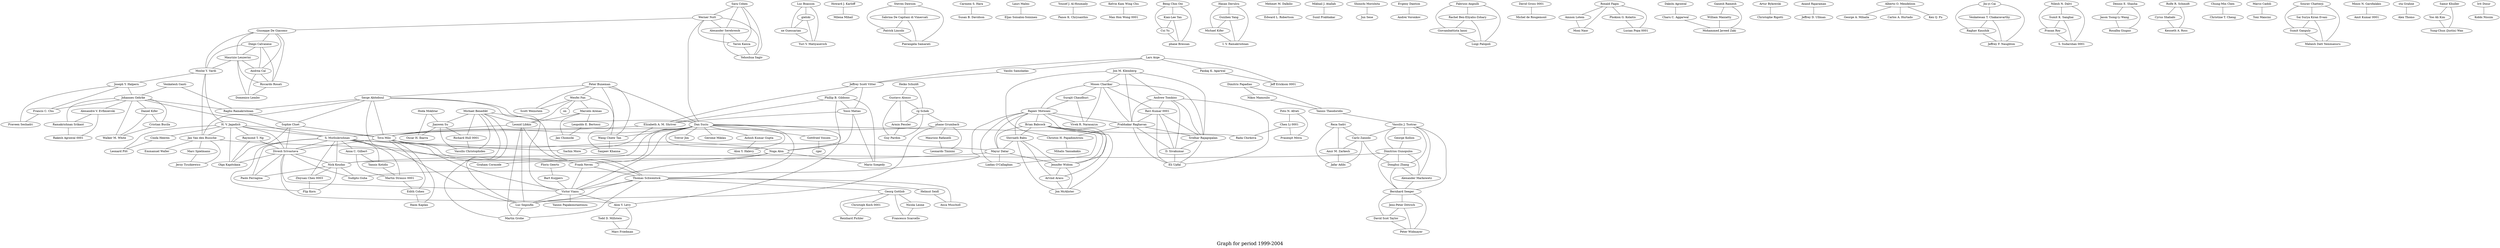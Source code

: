 /*****
Graph for period 1999-2004
*****/

graph G {
  graph [splines=true overlap=false]
  node  [shape=ellipse, width=0.3, height=0.3]
  0 [label="Sara Cohen"];
  1 [label="Werner Nutt"];
  2 [label="Alexander Serebrenik"];
  3 [label="Yaron Kanza"];
  4 [label="Yehoshua Sagiv"];
  5 [label="Giuseppe De Giacomo"];
  6 [label="Luc Boasson"];
  7 [label="gielski"];
  8 [label="ne Guessarian"];
  9 [label="Yuri V. Matiyasevich"];
  10 [label="Peter Buneman"];
  11 [label="Wenfei Fan"];
  12 [label="Scott Weinstein"];
  13 [label="Serge Abiteboul"];
  14 [label="Dan Suciu"];
  15 [label="Lars Arge"];
  16 [label="Vasilis Samoladas"];
  17 [label="Jeffrey Scott Vitter"];
  18 [label="Phillip B. Gibbons"];
  19 [label="Yossi Matias"];
  20 [label="Elizabeth A. M. Shriver"];
  21 [label="Diego Calvanese"];
  22 [label="Maurizio Lenzerini"];
  23 [label="Moshe Y. Vardi"];
  24 [label="H. V. Jagadish"];
  25 [label="Joseph Y. Halpern"];
  26 [label="Jan Van den Bussche"];
  27 [label="Jon M. Kleinberg"];
  28 [label="Andrew Tomkins"];
  29 [label="Marcelo Arenas"];
  30 [label="Leopoldo E. Bertossi"];
  31 [label="Jan Chomicki"];
  32 [label="Howard J. Karloff"];
  33 [label="Milena Mihail"];
  34 [label="Steven Dawson"];
  35 [label="Sabrina De Capitani di Vimercati"];
  36 [label="Patrick Lincoln"];
  37 [label="Pierangela Samarati"];
  38 [label="Heiko Schuldt"];
  39 [label="Gustavo Alonso"];
  40 [label="rg Schek"];
  41 [label="Armin Fessler"];
  42 [label="Guy Pardon"];
  43 [label="phane Grumbach"];
  44 [label="Carmem S. Hara"];
  45 [label="Susan B. Davidson"];
  46 [label="Lauri Malmi"];
  47 [label="Eljas Soisalon-Soininen"];
  48 [label="Michael Benedikt"];
  49 [label="Leonid Libkin"];
  50 [label="Venkatesh Ganti"];
  51 [label="Johannes Gehrke"];
  52 [label="Raghu Ramakrishnan"];
  53 [label="S. Muthukrishnan"];
  54 [label="Sophie Cluet"];
  55 [label="Dimitris Papadias"];
  56 [label="Nikos Mamoulis"];
  57 [label="Yannis Theodoridis"];
  58 [label="Vassilis J. Tsotras"];
  59 [label="Tova Milo"];
  60 [label="Yousef J. Al-Houmaily"];
  61 [label="Panos K. Chrysanthis"];
  62 [label="Noga Alon"];
  63 [label="Mario Szegedy"];
  64 [label="Frank Neven"];
  65 [label="Thomas Schwentick"];
  66 [label="Raymond T. Ng"];
  67 [label="Divesh Srivastava"];
  68 [label="Olga Kapitskaia"];
  69 [label="Kelvin Kam Wing Chu"];
  70 [label="Man Hon Wong 0001"];
  71 [label="Francis C. Chu"];
  72 [label="Praveen Seshadri"];
  73 [label="Sachin More"];
  74 [label="George Kollios"];
  75 [label="Dimitrios Gunopulos"];
  76 [label="Emmanuel Waller"];
  77 [label="Georg Gottlob"];
  78 [label="Nicola Leone"];
  79 [label="Francesco Scarcello"];
  80 [label="Maurizio Rafanelli"];
  81 [label="Leonardo Tininini"];
  82 [label="Beng Chin Ooi"];
  83 [label="Kian-Lee Tan"];
  84 [label="Cui Yu"];
  85 [label="phane Bressan"];
  86 [label="Floris Geerts"];
  87 [label="Bart Kuijpers"];
  88 [label="Victor Vianu"];
  89 [label="Gottfried Vossen"];
  90 [label="Alon Y. Levy"];
  91 [label="Luc Segoufin"];
  92 [label="Yannis Papakonstantinou"];
  93 [label="rger"];
  94 [label="Martin Grohe"];
  95 [label="Hasan Davulcu"];
  96 [label="Guizhen Yang"];
  97 [label="Michael Kifer"];
  98 [label="I. V. Ramakrishnan"];
  99 [label="Nick Koudas"];
  100 [label="Zhiyuan Chen 0003"];
  101 [label="Flip Korn"];
  102 [label="Mehmet M. Dalkilic"];
  103 [label="Edward L. Robertson"];
  104 [label="Mikhail J. Atallah"];
  105 [label="Sunil Prabhakar"];
  106 [label="Moses Charikar"];
  107 [label="Surajit Chaudhuri"];
  108 [label="Rajeev Motwani"];
  109 [label="Vivek R. Narasayya"];
  110 [label="Ravi Kumar 0001"];
  111 [label="Prabhakar Raghavan"];
  112 [label="Sridhar Rajagopalan"];
  113 [label="on"];
  114 [label="Shinichi Morishita"];
  115 [label="Jun Sese"];
  116 [label="Evgeny Dantsin"];
  117 [label="Andrei Voronkov"];
  118 [label="Fabrizio Angiulli"];
  119 [label="Rachel Ben-Eliyahu-Zohary"];
  120 [label="Giovambattista Ianni"];
  121 [label="Luigi Palopoli"];
  122 [label="David Gross 0001"];
  123 [label="Michel de Rougemont"];
  124 [label="D. Sivakumar"];
  125 [label="Eli Upfal"];
  126 [label="Christos H. Papadimitriou"];
  127 [label="Pankaj K. Agarwal"];
  128 [label="Jeff Erickson 0001"];
  129 [label="Todd D. Millstein"];
  130 [label="Marc Friedman"];
  131 [label="Ronald Fagin"];
  132 [label="Amnon Lotem"];
  133 [label="Moni Naor"];
  134 [label="Dakshi Agrawal"];
  135 [label="Charu C. Aggarwal"];
  136 [label="Artur Bykowski"];
  137 [label="Christophe Rigotti"];
  138 [label="Reza Sadri"];
  139 [label="Carlo Zaniolo"];
  140 [label="Amir M. Zarkesh"];
  141 [label="Jafar Adibi"];
  142 [label="Donghui Zhang"];
  143 [label="Mihalis Yannakakis"];
  144 [label="Trevor Jim"];
  145 [label="Wang Chiew Tan"];
  146 [label="Anand Rajaraman"];
  147 [label="Jeffrey D. Ullman"];
  148 [label="Alexander Markowetz"];
  149 [label="Bernhard Seeger"];
  150 [label="Paolo Ferragina"];
  151 [label="Anna C. Gilbert"];
  152 [label="Yannis Kotidis"];
  153 [label="Martin Strauss 0001"];
  154 [label="Alberto O. Mendelzon"];
  155 [label="George A. Mihaila"];
  156 [label="Jin-yi Cai"];
  157 [label="Venkatesan T. Chakaravarthy"];
  158 [label="Raghav Kaushik"];
  159 [label="Jeffrey F. Naughton"];
  160 [label="Sanjeev Khanna"];
  161 [label="Nilesh N. Dalvi"];
  162 [label="Sumit K. Sanghai"];
  163 [label="Prasan Roy"];
  164 [label="S. Sudarshan 0001"];
  165 [label="Carlos A. Hurtado"];
  166 [label="Christoph Koch 0001"];
  167 [label="Foto N. Afrati"];
  168 [label="Chen Li 0001"];
  169 [label="Prasenjit Mitra"];
  170 [label="Dennis E. Shasha"];
  171 [label="Jason Tsong-Li Wang"];
  172 [label="Rosalba Giugno"];
  173 [label="Rolfe R. Schmidt"];
  174 [label="Cyrus Shahabi"];
  175 [label="Kenneth A. Ross"];
  176 [label="Chung-Min Chen"];
  177 [label="Christine T. Cheng"];
  178 [label="Rada Chirkova"];
  179 [label="Brian Babcock"];
  180 [label="Shivnath Babu"];
  181 [label="Mayur Datar"];
  182 [label="Jennifer Widom"];
  183 [label="Arvind Arasu"];
  184 [label="Jon McAlister"];
  185 [label="Sudipto Guha"];
  186 [label="Gerome Miklau"];
  187 [label="Marco Cadoli"];
  188 [label="Toni Mancini"];
  189 [label="Edith Cohen"];
  190 [label="Haim Kaplan"];
  191 [label="Hoda Mokhtar"];
  192 [label="Jianwen Su"];
  193 [label="Oscar H. Ibarra"];
  194 [label="Sourav Chatterji"];
  195 [label="Sai Surya Kiran Evani"];
  196 [label="Sumit Ganguly"];
  197 [label="Mahesh Datt Yemmanuru"];
  198 [label="Marc Spielmann"];
  199 [label="Jerzy Tyszkiewicz"];
  200 [label="Minos N. Garofalakis"];
  201 [label="Amit Kumar 0001"];
  202 [label="Reinhard Pichler"];
  203 [label="Jens-Peter Dittrich"];
  204 [label="David Scot Taylor"];
  205 [label="Peter Widmayer"];
  206 [label="Helmut Seidl"];
  207 [label="Anca Muscholl"];
  208 [label="sta Grahne"];
  209 [label="Alex Thomo"];
  210 [label="Ken Q. Pu"];
  211 [label="Samir Khuller"];
  212 [label="Yoo Ah Kim"];
  213 [label="Yung-Chun (Justin) Wan"];
  214 [label="Richard Hull 0001"];
  215 [label="Vassilis Christophides"];
  216 [label="Alexandre V. Evfimievski"];
  217 [label="Ramakrishnan Srikant"];
  218 [label="Rakesh Agrawal 0001"];
  219 [label="Daniel Kifer"];
  220 [label="Cristian Bucila"];
  221 [label="Walker M. White"];
  222 [label="Andrea Cal"];
  223 [label="Riccardo Rosati"];
  224 [label="Domenico Lembo"];
  225 [label="Irit Dinur"];
  226 [label="Kobbi Nissim"];
  227 [label="Ganesh Ramesh"];
  228 [label="William Maniatty"];
  229 [label="Mohammed Javeed Zaki"];
  230 [label="Phokion G. Kolaitis"];
  231 [label="Lucian Popa 0001"];
  232 [label="Liadan O'Callaghan"];
  233 [label="Graham Cormode"];
  234 [label="Ashish Kumar Gupta"];
  235 [label="Alon Y. Halevy"];
  236 [label="Cinda Heeren"];
  237 [label="Leonard Pitt"];
  0 -- 1;
  0 -- 2;
  0 -- 3;
  0 -- 4;
  1 -- 2;
  1 -- 3;
  1 -- 4;
  1 -- 5;
  1 -- 14;
  2 -- 3;
  2 -- 4;
  3 -- 4;
  5 -- 21;
  5 -- 22;
  5 -- 23;
  5 -- 222;
  5 -- 223;
  6 -- 7;
  6 -- 8;
  6 -- 9;
  7 -- 8;
  7 -- 9;
  8 -- 9;
  10 -- 11;
  10 -- 12;
  10 -- 13;
  10 -- 14;
  10 -- 145;
  10 -- 160;
  11 -- 12;
  11 -- 29;
  11 -- 49;
  11 -- 113;
  11 -- 145;
  13 -- 14;
  13 -- 26;
  13 -- 52;
  13 -- 54;
  13 -- 59;
  13 -- 88;
  13 -- 91;
  14 -- 59;
  14 -- 62;
  14 -- 64;
  14 -- 65;
  14 -- 88;
  14 -- 89;
  14 -- 90;
  14 -- 99;
  14 -- 144;
  14 -- 145;
  14 -- 178;
  14 -- 186;
  14 -- 234;
  14 -- 235;
  15 -- 16;
  15 -- 17;
  15 -- 127;
  15 -- 128;
  16 -- 17;
  17 -- 18;
  17 -- 19;
  17 -- 20;
  18 -- 19;
  18 -- 20;
  18 -- 62;
  18 -- 63;
  19 -- 20;
  19 -- 62;
  19 -- 63;
  20 -- 53;
  20 -- 73;
  21 -- 22;
  21 -- 23;
  21 -- 222;
  21 -- 223;
  22 -- 23;
  22 -- 222;
  22 -- 223;
  22 -- 224;
  23 -- 24;
  23 -- 25;
  23 -- 26;
  24 -- 26;
  24 -- 53;
  24 -- 59;
  24 -- 66;
  24 -- 67;
  24 -- 68;
  24 -- 236;
  24 -- 237;
  25 -- 51;
  25 -- 71;
  25 -- 72;
  26 -- 64;
  26 -- 76;
  26 -- 198;
  26 -- 199;
  27 -- 28;
  27 -- 106;
  27 -- 111;
  27 -- 112;
  27 -- 126;
  28 -- 110;
  28 -- 111;
  28 -- 112;
  28 -- 124;
  28 -- 125;
  29 -- 30;
  29 -- 31;
  29 -- 49;
  30 -- 31;
  32 -- 33;
  34 -- 35;
  34 -- 36;
  34 -- 37;
  35 -- 36;
  35 -- 37;
  36 -- 37;
  38 -- 39;
  38 -- 40;
  39 -- 40;
  39 -- 41;
  39 -- 42;
  40 -- 41;
  40 -- 42;
  40 -- 43;
  41 -- 42;
  43 -- 59;
  43 -- 80;
  43 -- 81;
  43 -- 91;
  44 -- 45;
  46 -- 47;
  48 -- 49;
  48 -- 65;
  48 -- 91;
  48 -- 94;
  48 -- 192;
  48 -- 214;
  48 -- 215;
  49 -- 59;
  49 -- 65;
  49 -- 91;
  49 -- 94;
  50 -- 51;
  50 -- 52;
  51 -- 52;
  51 -- 53;
  51 -- 71;
  51 -- 216;
  51 -- 217;
  51 -- 219;
  51 -- 220;
  51 -- 221;
  52 -- 54;
  53 -- 67;
  53 -- 73;
  53 -- 99;
  53 -- 100;
  53 -- 101;
  53 -- 150;
  53 -- 151;
  53 -- 152;
  53 -- 153;
  53 -- 181;
  53 -- 233;
  54 -- 59;
  54 -- 67;
  54 -- 68;
  55 -- 56;
  55 -- 57;
  56 -- 57;
  57 -- 58;
  58 -- 74;
  58 -- 75;
  58 -- 139;
  58 -- 142;
  58 -- 148;
  58 -- 149;
  59 -- 62;
  59 -- 64;
  59 -- 67;
  59 -- 88;
  59 -- 189;
  59 -- 190;
  60 -- 61;
  62 -- 63;
  62 -- 64;
  62 -- 88;
  64 -- 65;
  64 -- 88;
  65 -- 77;
  65 -- 88;
  65 -- 91;
  65 -- 94;
  65 -- 206;
  65 -- 207;
  66 -- 67;
  66 -- 68;
  67 -- 68;
  67 -- 88;
  67 -- 90;
  67 -- 99;
  67 -- 150;
  67 -- 185;
  69 -- 70;
  71 -- 72;
  74 -- 75;
  75 -- 99;
  75 -- 142;
  75 -- 148;
  75 -- 149;
  77 -- 78;
  77 -- 79;
  77 -- 166;
  77 -- 202;
  78 -- 79;
  80 -- 81;
  82 -- 83;
  82 -- 84;
  82 -- 85;
  83 -- 84;
  83 -- 85;
  84 -- 85;
  86 -- 87;
  87 -- 88;
  88 -- 90;
  88 -- 91;
  88 -- 92;
  89 -- 93;
  90 -- 129;
  90 -- 130;
  91 -- 94;
  95 -- 96;
  95 -- 97;
  95 -- 98;
  96 -- 97;
  96 -- 98;
  97 -- 98;
  99 -- 100;
  99 -- 101;
  99 -- 150;
  99 -- 185;
  100 -- 101;
  102 -- 103;
  104 -- 105;
  106 -- 107;
  106 -- 108;
  106 -- 109;
  106 -- 110;
  106 -- 111;
  106 -- 112;
  107 -- 108;
  107 -- 109;
  108 -- 109;
  108 -- 111;
  108 -- 179;
  108 -- 180;
  108 -- 181;
  108 -- 182;
  108 -- 185;
  108 -- 232;
  110 -- 111;
  110 -- 112;
  110 -- 124;
  110 -- 125;
  111 -- 112;
  111 -- 124;
  111 -- 125;
  111 -- 126;
  112 -- 124;
  112 -- 125;
  114 -- 115;
  116 -- 117;
  118 -- 119;
  118 -- 120;
  118 -- 121;
  119 -- 120;
  119 -- 121;
  120 -- 121;
  122 -- 123;
  124 -- 125;
  126 -- 143;
  127 -- 128;
  129 -- 130;
  131 -- 132;
  131 -- 133;
  131 -- 230;
  131 -- 231;
  132 -- 133;
  134 -- 135;
  135 -- 229;
  136 -- 137;
  138 -- 139;
  138 -- 140;
  138 -- 141;
  139 -- 140;
  139 -- 141;
  139 -- 142;
  140 -- 141;
  142 -- 148;
  142 -- 149;
  145 -- 160;
  146 -- 147;
  148 -- 149;
  149 -- 203;
  149 -- 204;
  149 -- 205;
  151 -- 152;
  151 -- 153;
  152 -- 153;
  153 -- 189;
  154 -- 155;
  154 -- 165;
  154 -- 210;
  156 -- 157;
  156 -- 158;
  156 -- 159;
  157 -- 158;
  157 -- 159;
  158 -- 159;
  161 -- 162;
  161 -- 163;
  161 -- 164;
  162 -- 163;
  162 -- 164;
  163 -- 164;
  166 -- 202;
  167 -- 168;
  167 -- 169;
  168 -- 169;
  168 -- 178;
  170 -- 171;
  170 -- 172;
  171 -- 172;
  173 -- 174;
  173 -- 175;
  174 -- 175;
  176 -- 177;
  179 -- 180;
  179 -- 181;
  179 -- 182;
  179 -- 183;
  179 -- 184;
  179 -- 232;
  180 -- 181;
  180 -- 182;
  180 -- 183;
  180 -- 184;
  181 -- 182;
  181 -- 232;
  181 -- 233;
  182 -- 183;
  182 -- 184;
  183 -- 184;
  187 -- 188;
  189 -- 190;
  191 -- 192;
  191 -- 193;
  192 -- 193;
  192 -- 214;
  192 -- 215;
  194 -- 195;
  194 -- 196;
  194 -- 197;
  195 -- 196;
  195 -- 197;
  196 -- 197;
  198 -- 199;
  200 -- 201;
  203 -- 204;
  203 -- 205;
  204 -- 205;
  206 -- 207;
  208 -- 209;
  211 -- 212;
  211 -- 213;
  212 -- 213;
  214 -- 215;
  216 -- 217;
  216 -- 218;
  217 -- 218;
  219 -- 220;
  219 -- 221;
  220 -- 221;
  222 -- 223;
  222 -- 224;
  223 -- 224;
  225 -- 226;
  227 -- 228;
  227 -- 229;
  228 -- 229;
  230 -- 231;
  234 -- 235;
  236 -- 237;
  label = "\nGraph for period 1999-2004\n";  fontsize=24;
}
